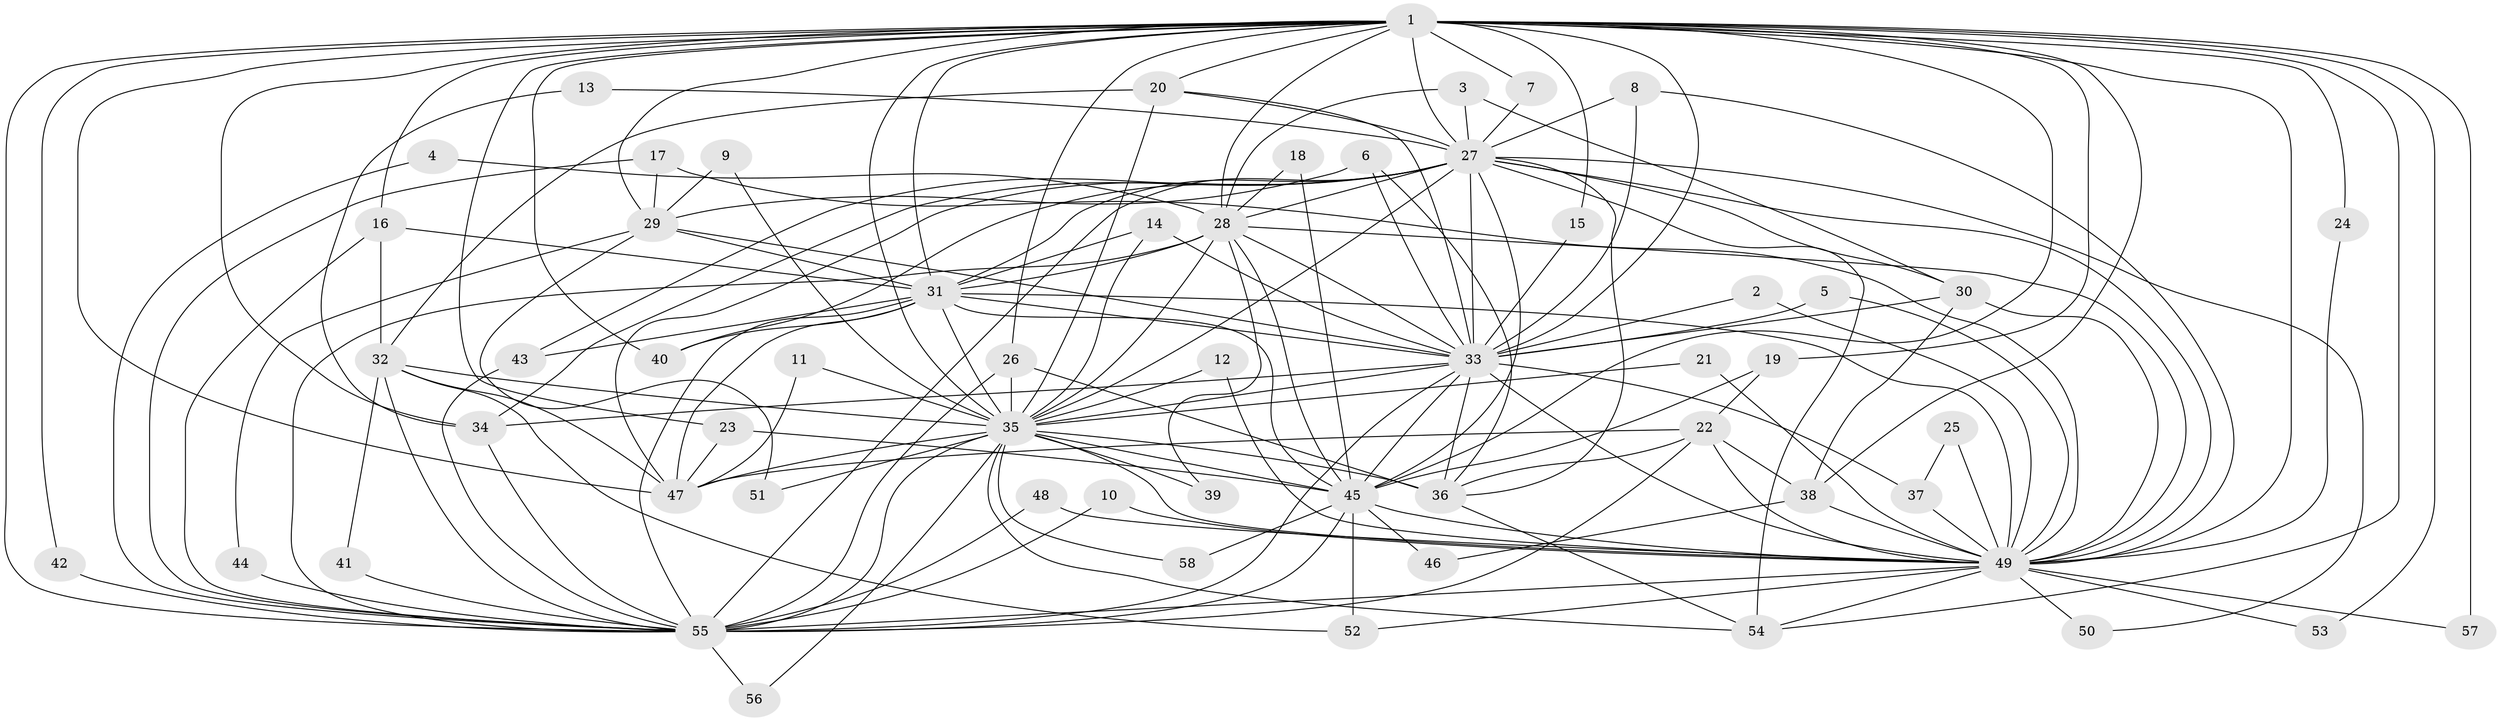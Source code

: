 // original degree distribution, {21: 0.008928571428571428, 20: 0.008928571428571428, 25: 0.017857142857142856, 26: 0.008928571428571428, 15: 0.017857142857142856, 27: 0.008928571428571428, 17: 0.008928571428571428, 22: 0.008928571428571428, 3: 0.25, 7: 0.008928571428571428, 2: 0.5357142857142857, 6: 0.026785714285714284, 8: 0.026785714285714284, 5: 0.03571428571428571, 4: 0.026785714285714284}
// Generated by graph-tools (version 1.1) at 2025/25/03/09/25 03:25:52]
// undirected, 58 vertices, 166 edges
graph export_dot {
graph [start="1"]
  node [color=gray90,style=filled];
  1;
  2;
  3;
  4;
  5;
  6;
  7;
  8;
  9;
  10;
  11;
  12;
  13;
  14;
  15;
  16;
  17;
  18;
  19;
  20;
  21;
  22;
  23;
  24;
  25;
  26;
  27;
  28;
  29;
  30;
  31;
  32;
  33;
  34;
  35;
  36;
  37;
  38;
  39;
  40;
  41;
  42;
  43;
  44;
  45;
  46;
  47;
  48;
  49;
  50;
  51;
  52;
  53;
  54;
  55;
  56;
  57;
  58;
  1 -- 7 [weight=1.0];
  1 -- 15 [weight=1.0];
  1 -- 16 [weight=2.0];
  1 -- 19 [weight=1.0];
  1 -- 20 [weight=1.0];
  1 -- 23 [weight=1.0];
  1 -- 24 [weight=1.0];
  1 -- 26 [weight=1.0];
  1 -- 27 [weight=3.0];
  1 -- 28 [weight=2.0];
  1 -- 29 [weight=1.0];
  1 -- 31 [weight=2.0];
  1 -- 33 [weight=4.0];
  1 -- 34 [weight=1.0];
  1 -- 35 [weight=2.0];
  1 -- 38 [weight=1.0];
  1 -- 40 [weight=1.0];
  1 -- 42 [weight=1.0];
  1 -- 45 [weight=2.0];
  1 -- 47 [weight=1.0];
  1 -- 49 [weight=4.0];
  1 -- 53 [weight=1.0];
  1 -- 54 [weight=1.0];
  1 -- 55 [weight=2.0];
  1 -- 57 [weight=2.0];
  2 -- 33 [weight=1.0];
  2 -- 49 [weight=1.0];
  3 -- 27 [weight=1.0];
  3 -- 28 [weight=1.0];
  3 -- 30 [weight=1.0];
  4 -- 28 [weight=1.0];
  4 -- 55 [weight=1.0];
  5 -- 33 [weight=1.0];
  5 -- 49 [weight=1.0];
  6 -- 29 [weight=1.0];
  6 -- 33 [weight=1.0];
  6 -- 36 [weight=1.0];
  7 -- 27 [weight=1.0];
  8 -- 27 [weight=1.0];
  8 -- 33 [weight=1.0];
  8 -- 49 [weight=1.0];
  9 -- 29 [weight=1.0];
  9 -- 35 [weight=1.0];
  10 -- 49 [weight=1.0];
  10 -- 55 [weight=1.0];
  11 -- 35 [weight=1.0];
  11 -- 47 [weight=1.0];
  12 -- 35 [weight=1.0];
  12 -- 49 [weight=1.0];
  13 -- 27 [weight=1.0];
  13 -- 34 [weight=1.0];
  14 -- 31 [weight=1.0];
  14 -- 33 [weight=1.0];
  14 -- 35 [weight=1.0];
  15 -- 33 [weight=1.0];
  16 -- 31 [weight=1.0];
  16 -- 32 [weight=1.0];
  16 -- 55 [weight=1.0];
  17 -- 29 [weight=1.0];
  17 -- 49 [weight=1.0];
  17 -- 55 [weight=1.0];
  18 -- 28 [weight=1.0];
  18 -- 45 [weight=1.0];
  19 -- 22 [weight=1.0];
  19 -- 45 [weight=1.0];
  20 -- 27 [weight=1.0];
  20 -- 32 [weight=1.0];
  20 -- 33 [weight=1.0];
  20 -- 35 [weight=1.0];
  21 -- 35 [weight=1.0];
  21 -- 49 [weight=1.0];
  22 -- 36 [weight=1.0];
  22 -- 38 [weight=1.0];
  22 -- 47 [weight=1.0];
  22 -- 49 [weight=1.0];
  22 -- 55 [weight=1.0];
  23 -- 45 [weight=1.0];
  23 -- 47 [weight=1.0];
  24 -- 49 [weight=1.0];
  25 -- 37 [weight=1.0];
  25 -- 49 [weight=1.0];
  26 -- 35 [weight=1.0];
  26 -- 36 [weight=1.0];
  26 -- 55 [weight=1.0];
  27 -- 28 [weight=2.0];
  27 -- 30 [weight=1.0];
  27 -- 31 [weight=1.0];
  27 -- 33 [weight=2.0];
  27 -- 34 [weight=1.0];
  27 -- 35 [weight=1.0];
  27 -- 36 [weight=1.0];
  27 -- 40 [weight=1.0];
  27 -- 43 [weight=1.0];
  27 -- 45 [weight=1.0];
  27 -- 47 [weight=1.0];
  27 -- 49 [weight=1.0];
  27 -- 50 [weight=1.0];
  27 -- 54 [weight=1.0];
  27 -- 55 [weight=2.0];
  28 -- 31 [weight=2.0];
  28 -- 33 [weight=1.0];
  28 -- 35 [weight=1.0];
  28 -- 39 [weight=1.0];
  28 -- 45 [weight=1.0];
  28 -- 49 [weight=1.0];
  28 -- 55 [weight=1.0];
  29 -- 31 [weight=1.0];
  29 -- 33 [weight=1.0];
  29 -- 44 [weight=1.0];
  29 -- 51 [weight=1.0];
  30 -- 33 [weight=1.0];
  30 -- 38 [weight=1.0];
  30 -- 49 [weight=1.0];
  31 -- 33 [weight=1.0];
  31 -- 35 [weight=1.0];
  31 -- 40 [weight=1.0];
  31 -- 43 [weight=1.0];
  31 -- 45 [weight=2.0];
  31 -- 47 [weight=1.0];
  31 -- 49 [weight=1.0];
  31 -- 55 [weight=1.0];
  32 -- 35 [weight=1.0];
  32 -- 41 [weight=1.0];
  32 -- 47 [weight=2.0];
  32 -- 52 [weight=1.0];
  32 -- 55 [weight=1.0];
  33 -- 34 [weight=1.0];
  33 -- 35 [weight=2.0];
  33 -- 36 [weight=1.0];
  33 -- 37 [weight=1.0];
  33 -- 45 [weight=1.0];
  33 -- 49 [weight=1.0];
  33 -- 55 [weight=1.0];
  34 -- 55 [weight=1.0];
  35 -- 36 [weight=1.0];
  35 -- 39 [weight=1.0];
  35 -- 45 [weight=1.0];
  35 -- 47 [weight=1.0];
  35 -- 49 [weight=2.0];
  35 -- 51 [weight=1.0];
  35 -- 54 [weight=1.0];
  35 -- 55 [weight=2.0];
  35 -- 56 [weight=1.0];
  35 -- 58 [weight=1.0];
  36 -- 54 [weight=1.0];
  37 -- 49 [weight=1.0];
  38 -- 46 [weight=1.0];
  38 -- 49 [weight=1.0];
  41 -- 55 [weight=1.0];
  42 -- 55 [weight=1.0];
  43 -- 55 [weight=1.0];
  44 -- 55 [weight=1.0];
  45 -- 46 [weight=1.0];
  45 -- 49 [weight=1.0];
  45 -- 52 [weight=1.0];
  45 -- 55 [weight=2.0];
  45 -- 58 [weight=1.0];
  48 -- 49 [weight=1.0];
  48 -- 55 [weight=1.0];
  49 -- 50 [weight=1.0];
  49 -- 52 [weight=1.0];
  49 -- 53 [weight=1.0];
  49 -- 54 [weight=1.0];
  49 -- 55 [weight=1.0];
  49 -- 57 [weight=1.0];
  55 -- 56 [weight=1.0];
}
